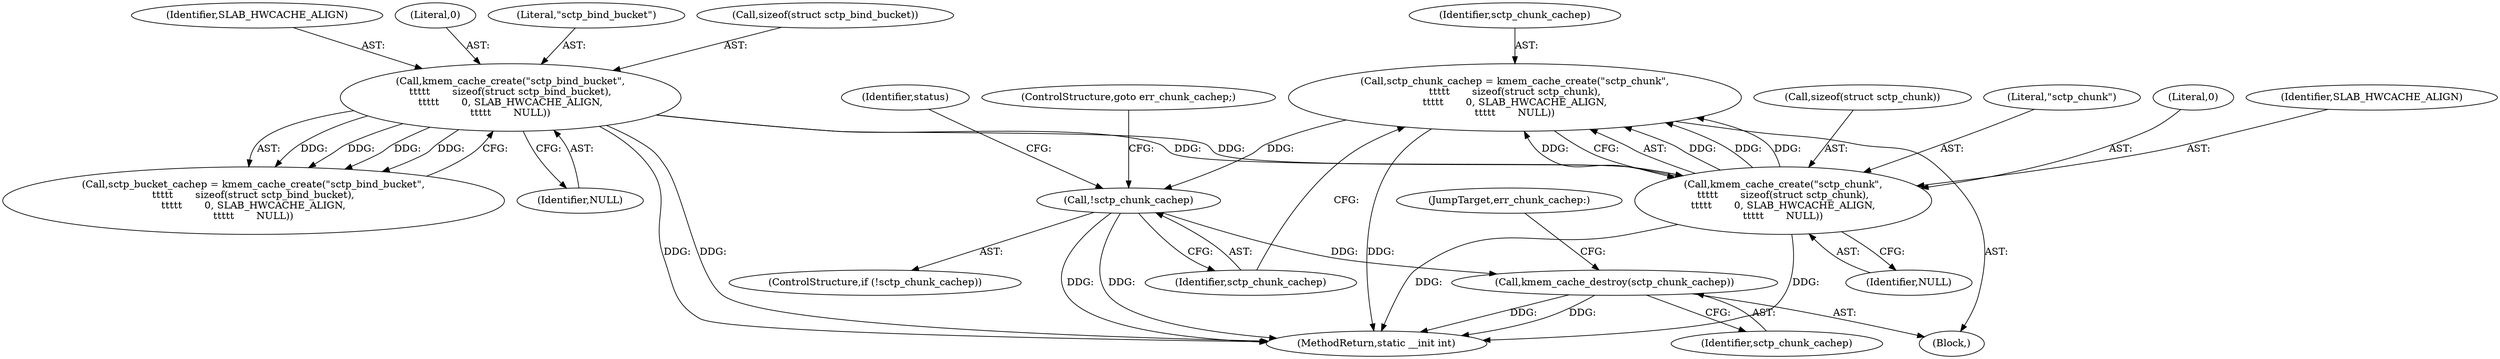 digraph "0_linux_8e2d61e0aed2b7c4ecb35844fe07e0b2b762dee4_0@API" {
"1000143" [label="(Call,sctp_chunk_cachep = kmem_cache_create(\"sctp_chunk\",\n\t\t\t\t\t       sizeof(struct sctp_chunk),\n\t\t\t\t\t       0, SLAB_HWCACHE_ALIGN,\n\t\t\t\t\t       NULL))"];
"1000145" [label="(Call,kmem_cache_create(\"sctp_chunk\",\n\t\t\t\t\t       sizeof(struct sctp_chunk),\n\t\t\t\t\t       0, SLAB_HWCACHE_ALIGN,\n\t\t\t\t\t       NULL))"];
"1000132" [label="(Call,kmem_cache_create(\"sctp_bind_bucket\",\n\t\t\t\t\t       sizeof(struct sctp_bind_bucket),\n\t\t\t\t\t       0, SLAB_HWCACHE_ALIGN,\n\t\t\t\t\t       NULL))"];
"1000153" [label="(Call,!sctp_chunk_cachep)"];
"1000581" [label="(Call,kmem_cache_destroy(sctp_chunk_cachep))"];
"1000151" [label="(Identifier,NULL)"];
"1000130" [label="(Call,sctp_bucket_cachep = kmem_cache_create(\"sctp_bind_bucket\",\n\t\t\t\t\t       sizeof(struct sctp_bind_bucket),\n\t\t\t\t\t       0, SLAB_HWCACHE_ALIGN,\n\t\t\t\t\t       NULL))"];
"1000137" [label="(Identifier,SLAB_HWCACHE_ALIGN)"];
"1000143" [label="(Call,sctp_chunk_cachep = kmem_cache_create(\"sctp_chunk\",\n\t\t\t\t\t       sizeof(struct sctp_chunk),\n\t\t\t\t\t       0, SLAB_HWCACHE_ALIGN,\n\t\t\t\t\t       NULL))"];
"1000155" [label="(ControlStructure,goto err_chunk_cachep;)"];
"1000157" [label="(Identifier,status)"];
"1000136" [label="(Literal,0)"];
"1000138" [label="(Identifier,NULL)"];
"1000147" [label="(Call,sizeof(struct sctp_chunk))"];
"1000146" [label="(Literal,\"sctp_chunk\")"];
"1000153" [label="(Call,!sctp_chunk_cachep)"];
"1000133" [label="(Literal,\"sctp_bind_bucket\")"];
"1000112" [label="(Block,)"];
"1000149" [label="(Literal,0)"];
"1000587" [label="(MethodReturn,static __init int)"];
"1000154" [label="(Identifier,sctp_chunk_cachep)"];
"1000134" [label="(Call,sizeof(struct sctp_bind_bucket))"];
"1000132" [label="(Call,kmem_cache_create(\"sctp_bind_bucket\",\n\t\t\t\t\t       sizeof(struct sctp_bind_bucket),\n\t\t\t\t\t       0, SLAB_HWCACHE_ALIGN,\n\t\t\t\t\t       NULL))"];
"1000152" [label="(ControlStructure,if (!sctp_chunk_cachep))"];
"1000145" [label="(Call,kmem_cache_create(\"sctp_chunk\",\n\t\t\t\t\t       sizeof(struct sctp_chunk),\n\t\t\t\t\t       0, SLAB_HWCACHE_ALIGN,\n\t\t\t\t\t       NULL))"];
"1000150" [label="(Identifier,SLAB_HWCACHE_ALIGN)"];
"1000581" [label="(Call,kmem_cache_destroy(sctp_chunk_cachep))"];
"1000583" [label="(JumpTarget,err_chunk_cachep:)"];
"1000582" [label="(Identifier,sctp_chunk_cachep)"];
"1000144" [label="(Identifier,sctp_chunk_cachep)"];
"1000143" -> "1000112"  [label="AST: "];
"1000143" -> "1000145"  [label="CFG: "];
"1000144" -> "1000143"  [label="AST: "];
"1000145" -> "1000143"  [label="AST: "];
"1000154" -> "1000143"  [label="CFG: "];
"1000143" -> "1000587"  [label="DDG: "];
"1000145" -> "1000143"  [label="DDG: "];
"1000145" -> "1000143"  [label="DDG: "];
"1000145" -> "1000143"  [label="DDG: "];
"1000145" -> "1000143"  [label="DDG: "];
"1000143" -> "1000153"  [label="DDG: "];
"1000145" -> "1000151"  [label="CFG: "];
"1000146" -> "1000145"  [label="AST: "];
"1000147" -> "1000145"  [label="AST: "];
"1000149" -> "1000145"  [label="AST: "];
"1000150" -> "1000145"  [label="AST: "];
"1000151" -> "1000145"  [label="AST: "];
"1000145" -> "1000587"  [label="DDG: "];
"1000145" -> "1000587"  [label="DDG: "];
"1000132" -> "1000145"  [label="DDG: "];
"1000132" -> "1000145"  [label="DDG: "];
"1000132" -> "1000130"  [label="AST: "];
"1000132" -> "1000138"  [label="CFG: "];
"1000133" -> "1000132"  [label="AST: "];
"1000134" -> "1000132"  [label="AST: "];
"1000136" -> "1000132"  [label="AST: "];
"1000137" -> "1000132"  [label="AST: "];
"1000138" -> "1000132"  [label="AST: "];
"1000130" -> "1000132"  [label="CFG: "];
"1000132" -> "1000587"  [label="DDG: "];
"1000132" -> "1000587"  [label="DDG: "];
"1000132" -> "1000130"  [label="DDG: "];
"1000132" -> "1000130"  [label="DDG: "];
"1000132" -> "1000130"  [label="DDG: "];
"1000132" -> "1000130"  [label="DDG: "];
"1000153" -> "1000152"  [label="AST: "];
"1000153" -> "1000154"  [label="CFG: "];
"1000154" -> "1000153"  [label="AST: "];
"1000155" -> "1000153"  [label="CFG: "];
"1000157" -> "1000153"  [label="CFG: "];
"1000153" -> "1000587"  [label="DDG: "];
"1000153" -> "1000587"  [label="DDG: "];
"1000153" -> "1000581"  [label="DDG: "];
"1000581" -> "1000112"  [label="AST: "];
"1000581" -> "1000582"  [label="CFG: "];
"1000582" -> "1000581"  [label="AST: "];
"1000583" -> "1000581"  [label="CFG: "];
"1000581" -> "1000587"  [label="DDG: "];
"1000581" -> "1000587"  [label="DDG: "];
}
